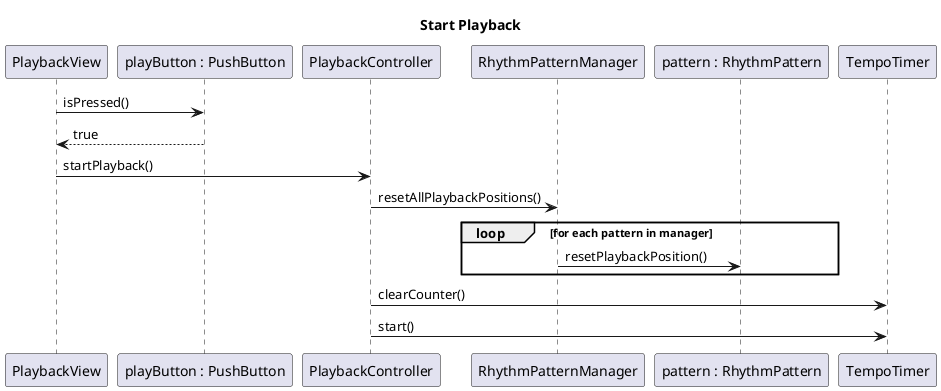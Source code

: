 @startuml

title Start Playback

PlaybackView->"playButton : PushButton": isPressed()
"playButton : PushButton"-->PlaybackView: true

PlaybackView->PlaybackController: startPlayback()
PlaybackController->RhythmPatternManager: resetAllPlaybackPositions()

loop for each pattern in manager

	RhythmPatternManager->"pattern : RhythmPattern": resetPlaybackPosition()

end

PlaybackController->TempoTimer: clearCounter()
PlaybackController->TempoTimer: start()

@enduml